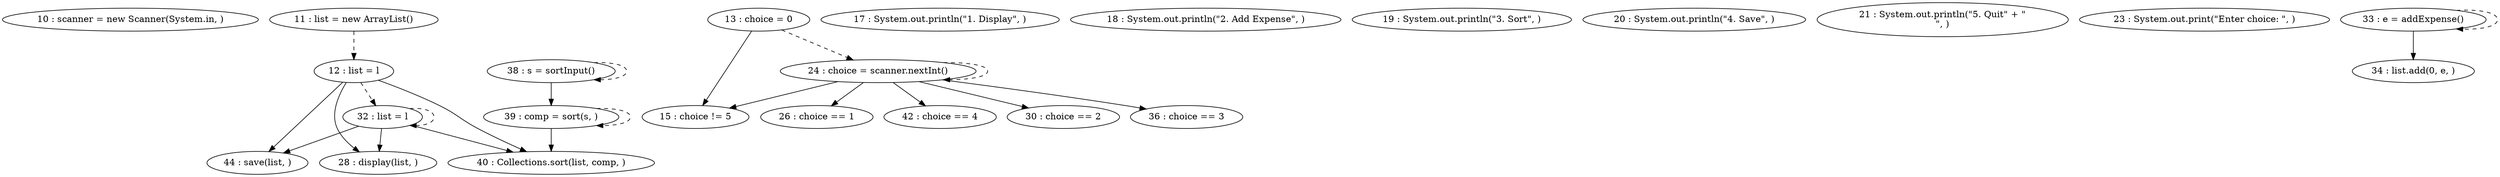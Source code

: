 digraph G {
"10 : scanner = new Scanner(System.in, )"
"11 : list = new ArrayList()"
"11 : list = new ArrayList()" -> "12 : list = l" [style=dashed]
"12 : list = l"
"12 : list = l" -> "28 : display(list, )"
"12 : list = l" -> "44 : save(list, )"
"12 : list = l" -> "40 : Collections.sort(list, comp, )"
"12 : list = l" -> "32 : list = l" [style=dashed]
"13 : choice = 0"
"13 : choice = 0" -> "15 : choice != 5"
"13 : choice = 0" -> "24 : choice = scanner.nextInt()" [style=dashed]
"15 : choice != 5"
"17 : System.out.println(\"1. Display\", )"
"18 : System.out.println(\"2. Add Expense\", )"
"19 : System.out.println(\"3. Sort\", )"
"20 : System.out.println(\"4. Save\", )"
"21 : System.out.println(\"5. Quit\" + \"\n\", )"
"23 : System.out.print(\"Enter choice: \", )"
"24 : choice = scanner.nextInt()"
"24 : choice = scanner.nextInt()" -> "26 : choice == 1"
"24 : choice = scanner.nextInt()" -> "15 : choice != 5"
"24 : choice = scanner.nextInt()" -> "42 : choice == 4"
"24 : choice = scanner.nextInt()" -> "30 : choice == 2"
"24 : choice = scanner.nextInt()" -> "36 : choice == 3"
"24 : choice = scanner.nextInt()" -> "24 : choice = scanner.nextInt()" [style=dashed]
"26 : choice == 1"
"28 : display(list, )"
"30 : choice == 2"
"32 : list = l"
"32 : list = l" -> "28 : display(list, )"
"32 : list = l" -> "44 : save(list, )"
"32 : list = l" -> "40 : Collections.sort(list, comp, )"
"32 : list = l" -> "32 : list = l" [style=dashed]
"33 : e = addExpense()"
"33 : e = addExpense()" -> "34 : list.add(0, e, )"
"33 : e = addExpense()" -> "33 : e = addExpense()" [style=dashed]
"34 : list.add(0, e, )"
"36 : choice == 3"
"38 : s = sortInput()"
"38 : s = sortInput()" -> "39 : comp = sort(s, )"
"38 : s = sortInput()" -> "38 : s = sortInput()" [style=dashed]
"39 : comp = sort(s, )"
"39 : comp = sort(s, )" -> "40 : Collections.sort(list, comp, )"
"39 : comp = sort(s, )" -> "39 : comp = sort(s, )" [style=dashed]
"40 : Collections.sort(list, comp, )"
"42 : choice == 4"
"44 : save(list, )"
"15 : choice != 5"
}
